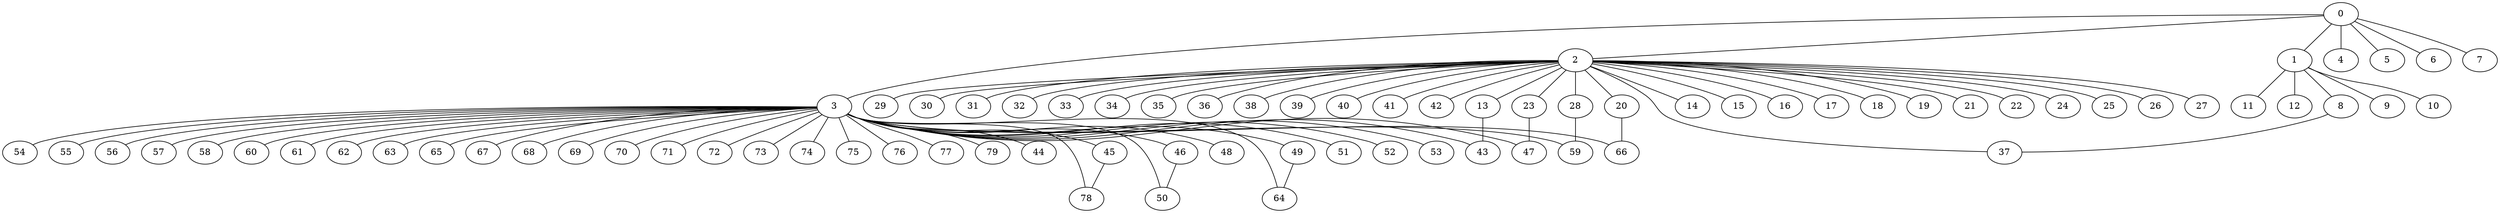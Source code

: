 
graph graphname {
    0 -- 1
0 -- 2
0 -- 3
0 -- 4
0 -- 5
0 -- 6
0 -- 7
1 -- 8
1 -- 9
1 -- 10
1 -- 11
1 -- 12
2 -- 13
2 -- 14
2 -- 15
2 -- 16
2 -- 17
2 -- 18
2 -- 19
2 -- 20
2 -- 21
2 -- 22
2 -- 23
2 -- 24
2 -- 25
2 -- 26
2 -- 27
2 -- 28
2 -- 29
2 -- 30
2 -- 31
2 -- 32
2 -- 33
2 -- 34
2 -- 35
2 -- 36
2 -- 37
2 -- 38
2 -- 39
2 -- 40
2 -- 41
2 -- 42
3 -- 43
3 -- 44
3 -- 45
3 -- 46
3 -- 47
3 -- 48
3 -- 49
3 -- 50
3 -- 51
3 -- 52
3 -- 53
3 -- 54
3 -- 55
3 -- 56
3 -- 57
3 -- 58
3 -- 59
3 -- 60
3 -- 61
3 -- 62
3 -- 63
3 -- 64
3 -- 65
3 -- 66
3 -- 67
3 -- 68
3 -- 69
3 -- 70
3 -- 71
3 -- 72
3 -- 73
3 -- 74
3 -- 75
3 -- 76
3 -- 77
3 -- 78
3 -- 79
8 -- 37
13 -- 43
20 -- 66
23 -- 47
28 -- 59
45 -- 78
46 -- 50
49 -- 64

}
